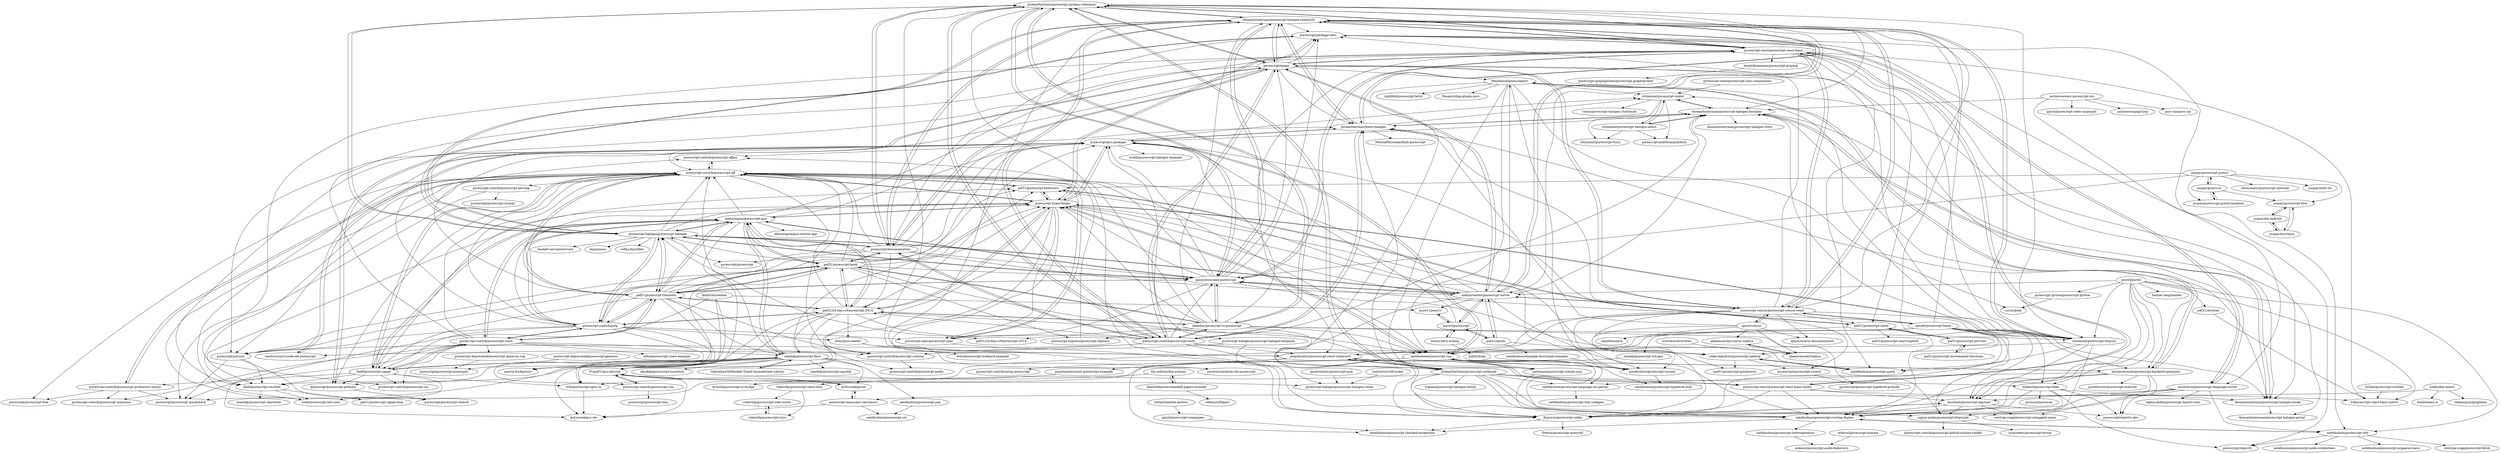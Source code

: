 digraph G {
"JordanMartinez/purescript-jordans-reference" -> "thomashoneyman/purescript-halogen-realworld"
"JordanMartinez/purescript-jordans-reference" -> "purescript-contrib/purescript-book"
"JordanMartinez/purescript-jordans-reference" -> "JordanMartinez/learn-halogen"
"JordanMartinez/purescript-jordans-reference" -> "purescript/spago"
"JordanMartinez/purescript-jordans-reference" -> "purescript-halogen/purescript-halogen"
"JordanMartinez/purescript-jordans-reference" -> "JordanMartinez/purescript-cookbook"
"JordanMartinez/purescript-jordans-reference" -> "purescript/documentation"
"JordanMartinez/purescript-jordans-reference" -> "purescript-react/purescript-react-basic"
"JordanMartinez/purescript-jordans-reference" -> "passy/awesome-purescript"
"JordanMartinez/purescript-jordans-reference" -> "purescript-concur/purescript-concur-react"
"JordanMartinez/purescript-jordans-reference" -> "citizennet/purescript-httpure"
"JordanMartinez/purescript-jordans-reference" -> "adkelley/javascript-to-purescript"
"JordanMartinez/purescript-jordans-reference" -> "Kamirus/purescript-selda"
"JordanMartinez/purescript-jordans-reference" -> "jonasbuntinx/purescript-react-realworld"
"JordanMartinez/purescript-jordans-reference" -> "andyarvanitis/purescript-native"
"paf31/purescript-purview" -> "paf31/purescript-incremental-functions"
"paf31/purescript-purview" -> "paf31/purescript-sdom"
"lettier/lambda-lantern" -> "ajnsit/purescript-companies"
"ajnsit/purescript-companies" -> "natefaubion/purescript-checked-exceptions"
"thomashoneyman/purescript-halogen-realworld" -> "JordanMartinez/purescript-jordans-reference"
"thomashoneyman/purescript-halogen-realworld" -> "purescript-halogen/purescript-halogen"
"thomashoneyman/purescript-halogen-realworld" -> "purescript/spago"
"thomashoneyman/purescript-halogen-realworld" -> "JordanMartinez/learn-halogen"
"thomashoneyman/purescript-halogen-realworld" -> "purescript-contrib/purescript-book"
"thomashoneyman/purescript-halogen-realworld" -> "thomashoneyman/purescript-halogen-formless"
"thomashoneyman/purescript-halogen-realworld" -> "purescript-react/purescript-react-basic"
"thomashoneyman/purescript-halogen-realworld" -> "purescript/documentation"
"thomashoneyman/purescript-halogen-realworld" -> "purescript-concur/purescript-concur-react"
"thomashoneyman/purescript-halogen-realworld" -> "citizennet/purescript-httpure"
"thomashoneyman/purescript-halogen-realworld" -> "jonasbuntinx/purescript-react-realworld"
"thomashoneyman/purescript-halogen-realworld" -> "andyarvanitis/purescript-native"
"thomashoneyman/purescript-halogen-realworld" -> "natefaubion/purescript-spork"
"thomashoneyman/purescript-halogen-realworld" -> "purescript/package-sets"
"thomashoneyman/purescript-halogen-realworld" -> "passy/awesome-purescript"
"JordanMartinez/learn-halogen" -> "JordanMartinez/purescript-jordans-reference"
"JordanMartinez/learn-halogen" -> "thomashoneyman/purescript-halogen-realworld"
"JordanMartinez/learn-halogen" -> "citizennet/purescript-ocelot"
"JordanMartinez/learn-halogen" -> "thomashoneyman/purescript-halogen-formless"
"JordanMartinez/learn-halogen" -> "thomashoneyman/purescript-halogen-hooks"
"JordanMartinez/learn-halogen" -> "purescript/psc-package"
"JordanMartinez/learn-halogen" -> "purescript-contrib/purescript-book"
"JordanMartinez/learn-halogen" -> "MonoidMusician/dhall-purescript" ["e"=1]
"nwolverson/purescript-language-server" -> "natefaubion/purescript-tidy"
"nwolverson/purescript-language-server" -> "purescript/package-sets"
"nwolverson/purescript-language-server" -> "hoodunit/purescript-payload"
"nwolverson/purescript-language-server" -> "Kamirus/purescript-selda"
"nwolverson/purescript-language-server" -> "sigma-andex/purescript-barlow-lens"
"nwolverson/purescript-language-server" -> "purescript/registry-dev"
"nwolverson/purescript-language-server" -> "natefaubion/purescript-routing-duplex"
"citizennet/purescript-halogen-select" -> "citizennet/purescript-fuzzy"
"citizennet/purescript-halogen-select" -> "citizennet/purescript-ocelot"
"citizennet/purescript-halogen-select" -> "purescript-polyform/polyform"
"citizennet/purescript-halogen-select" -> "thomashoneyman/purescript-halogen-formless"
"citizennet/purescript-ocelot" -> "citizennet/purescript-halogen-select"
"citizennet/purescript-ocelot" -> "purescript-polyform/polyform"
"citizennet/purescript-ocelot" -> "citizennet/purescript-fuzzy"
"citizennet/purescript-ocelot" -> "rnons/purescript-halogen-storybook"
"citizennet/purescript-ocelot" -> "thomashoneyman/purescript-halogen-formless"
"thomashoneyman/purescript-halogen-formless" -> "citizennet/purescript-halogen-select"
"thomashoneyman/purescript-halogen-formless" -> "thomashoneyman/purescript-halogen-hooks"
"thomashoneyman/purescript-halogen-formless" -> "citizennet/purescript-ocelot"
"thomashoneyman/purescript-halogen-formless" -> "thomashoneyman/purescript-halogen-store"
"thomashoneyman/purescript-halogen-formless" -> "JordanMartinez/learn-halogen"
"thomashoneyman/purescript-halogen-formless" -> "thomashoneyman/purescript-halogen-portal"
"pure-c/purec" -> "andyarvanitis/purescript-native"
"pure-c/purec" -> "purerl/purescript"
"pure-c/purec" -> "utkarshkukreti/purescript-hedwig"
"pure-c/purec" -> "natefaubion/example-functional-compiler"
"natefaubion/purescript-routing-duplex" -> "natefaubion/purescript-tidy"
"natefaubion/purescript-routing-duplex" -> "natefaubion/purescript-checked-exceptions"
"natefaubion/purescript-routing-duplex" -> "natefaubion/purescript-heterogeneous"
"purescript/spago" -> "thomashoneyman/purescript-halogen-realworld"
"purescript/spago" -> "purescript-halogen/purescript-halogen"
"purescript/spago" -> "JordanMartinez/purescript-jordans-reference"
"purescript/spago" -> "purescript/documentation"
"purescript/spago" -> "purescript/package-sets"
"purescript/spago" -> "purescript-concur/purescript-concur-react"
"purescript/spago" -> "nwolverson/purescript-language-server"
"purescript/spago" -> "andyarvanitis/purescript-native"
"purescript/spago" -> "purescript-react/purescript-react-basic"
"purescript/spago" -> "purescript-contrib/purescript-aff"
"purescript/spago" -> "purescript/pursuit"
"purescript/spago" -> "citizennet/purescript-httpure"
"purescript/spago" -> "JordanMartinez/learn-halogen"
"purescript/spago" -> "purescript-contrib/purescript-book"
"purescript/spago" -> "MaybeJustJames/zephyr"
"hoodunit/purescript-payload" -> "Kamirus/purescript-selda"
"hoodunit/purescript-payload" -> "rowtype-yoga/purescript-untagged-union"
"hoodunit/purescript-payload" -> "sigma-andex/purescript-httpurple"
"hoodunit/purescript-payload" -> "purescript/registry-dev"
"hoodunit/purescript-payload" -> "natefaubion/purescript-routing-duplex"
"easafe/purescript-flame" -> "purescript-concur/purescript-concur-react"
"easafe/purescript-flame" -> "natefaubion/purescript-spork"
"easafe/purescript-flame" -> "utkarshkukreti/purescript-hedwig"
"easafe/purescript-flame" -> "hoodunit/purescript-payload"
"easafe/purescript-flame" -> "jonasbuntinx/purescript-react-realworld"
"easafe/purescript-flame" -> "mikesol/purescript-deku"
"easafe/purescript-flame" -> "aristanetworks/purescript-backend-optimizer"
"easafe/purescript-flame" -> "sigma-andex/purescript-httpurple"
"easafe/purescript-flame" -> "minoki/purescript-tsd-gen"
"easafe/purescript-flame" -> "citizennet/purescript-httpure"
"easafe/purescript-flame" -> "thomashoneyman/purescript-halogen-realworld"
"easafe/purescript-flame" -> "passy/awesome-purescript"
"pkamenarsky/concur-replica" -> "pkamenarsky/replica"
"purescript-react/purescript-react-basic-hooks" -> "purescript-react/purescript-react-basic"
"purescript-react/purescript-react-basic-hooks" -> "hoodunit/purescript-payload"
"purescript-react/purescript-react-basic-hooks" -> "f-f/purescript-react-basic-native"
"purescript-react/purescript-react-basic-hooks" -> "jonasbuntinx/purescript-react-realworld"
"purescript-react/purescript-react-basic-hooks" -> "Kamirus/purescript-selda"
"purescript-react/purescript-react-basic-hooks" -> "natefaubion/purescript-routing-duplex"
"paf31/purescript-sdom" -> "paf31/purescript-behaviors"
"paf31/purescript-sdom" -> "paf31/purescript-purview"
"paf31/purescript-sdom" -> "paf31/purescript-react-explore"
"paf31/purescript-sdom" -> "natefaubion/purescript-routing-duplex"
"paf31/purescript-sdom" -> "purescript/purescript-quickcheck"
"hendrikniemann/purescript-graphql" -> "purescript-graphqlclient/purescript-graphqlclient"
"MaybeJustJames/zephyr" -> "natefaubion/purescript-routing-duplex"
"MaybeJustJames/zephyr" -> "natefaubion/purescript-run"
"MaybeJustJames/zephyr" -> "natefaubion/purescript-variant"
"MaybeJustJames/zephyr" -> "csicar/pskt"
"MaybeJustJames/zephyr" -> "citizennet/purescript-ocelot"
"MaybeJustJames/zephyr" -> "Pauan/rollup-plugin-purs"
"MaybeJustJames/zephyr" -> "aristanetworks/purescript-backend-optimizer"
"MaybeJustJames/zephyr" -> "thomashoneyman/purescript-halogen-hooks"
"MaybeJustJames/zephyr" -> "rightfold/purescript-fetch"
"MaybeJustJames/zephyr" -> "justinwoo/purescript-simple-json"
"juspay/purescript-presto" -> "juspay/presto-ui"
"juspay/purescript-presto" -> "juspay/purescript-presto-backend"
"juspay/purescript-presto" -> "restaumatic/purescript-specular"
"juspay/purescript-presto" -> "juspay/euler-hs" ["e"=1]
"juspay/purescript-presto" -> "paf31/purescript-behaviors"
"juspay/purescript-presto" -> "juspay/purescript-flow"
"juspay/purescript-presto" -> "passy/awesome-purescript"
"pkamenarsky/replica" -> "pkamenarsky/concur-replica"
"purescript-contrib/purescript-react" -> "paf31/purescript-thermite"
"purescript-contrib/purescript-react" -> "bodil/purescript-signal"
"purescript-contrib/purescript-react" -> "alexmingoia/purescript-pux"
"purescript-contrib/purescript-react" -> "purescript-contrib/purescript-aff"
"purescript-contrib/purescript-react" -> "purescript-contrib/purescript-routing"
"purescript-contrib/purescript-react" -> "purescript-contrib/pulp"
"purescript-contrib/purescript-react" -> "purescript/purescript-quickcheck"
"purescript-contrib/purescript-react" -> "ethul/purescript-react-example"
"purescript-contrib/purescript-react" -> "purescript-contrib/purescript-css"
"purescript-contrib/purescript-react" -> "purescript-react/purescript-react-basic"
"purescript-contrib/purescript-react" -> "purescript-contrib/purescript-argonaut"
"purescript-contrib/purescript-react" -> "purescript-deprecated/purescript-generics-rep"
"purescript-contrib/purescript-react" -> "sharkdp/purescript-flare"
"justinwoo/easy-purescript-nix" -> "nwolverson/purescript-language-server"
"justinwoo/easy-purescript-nix" -> "thomashoneyman/purescript-halogen-formless"
"justinwoo/easy-purescript-nix" -> "garyb/purescript-codec-argonaut"
"justinwoo/easy-purescript-nix" -> "justinwoo/spago2nix"
"justinwoo/easy-purescript-nix" -> "purs-nix/purs-nix"
"purescript-contrib/purescript-book" -> "JordanMartinez/purescript-jordans-reference"
"purescript-contrib/purescript-book" -> "thomashoneyman/purescript-halogen-realworld"
"purescript-contrib/purescript-book" -> "JordanMartinez/learn-halogen"
"purescript-contrib/purescript-book" -> "purescript/spago"
"purescript-contrib/purescript-book" -> "purescript/documentation"
"purescript-contrib/purescript-book" -> "purescript-halogen/purescript-halogen"
"purescript-contrib/purescript-book" -> "thomashoneyman/purescript-halogen-formless"
"purescript-contrib/purescript-book" -> "adkelley/javascript-to-purescript"
"purescript-contrib/purescript-book" -> "passy/awesome-purescript"
"purescript-contrib/purescript-book" -> "paf31/24-days-of-purescript-2016"
"purescript-contrib/purescript-book" -> "JordanMartinez/purescript-cookbook"
"purescript-contrib/purescript-book" -> "purescript/pursuit"
"purescript-contrib/purescript-book" -> "nwolverson/vscode-ide-purescript"
"purescript-contrib/purescript-book" -> "utkarshkukreti/purescript-hedwig"
"purescript-contrib/purescript-book" -> "jonasbuntinx/purescript-react-realworld"
"Kamirus/purescript-selda" -> "hoodunit/purescript-payload"
"Kamirus/purescript-selda" -> "natefaubion/purescript-checked-exceptions"
"Kamirus/purescript-selda" -> "Dretch/purescript-querydsl"
"purescript-concur/purescript-concur-react" -> "ajnsit/concur"
"purescript-concur/purescript-concur-react" -> "ajnsit/concur-documentation"
"purescript-concur/purescript-concur-react" -> "easafe/purescript-flame"
"purescript-concur/purescript-concur-react" -> "paf31/purescript-sdom"
"purescript-concur/purescript-concur-react" -> "natefaubion/purescript-run"
"purescript-concur/purescript-concur-react" -> "natefaubion/purescript-variant"
"purescript-concur/purescript-concur-react" -> "purescript/spago"
"purescript-concur/purescript-concur-react" -> "thomashoneyman/purescript-halogen-hooks"
"purescript-concur/purescript-concur-react" -> "thomashoneyman/purescript-halogen-realworld"
"purescript-concur/purescript-concur-react" -> "purescript/package-sets"
"purescript-concur/purescript-concur-react" -> "Kamirus/purescript-selda"
"purescript-concur/purescript-concur-react" -> "JordanMartinez/learn-halogen"
"purescript-concur/purescript-concur-react" -> "andyarvanitis/purescript-native"
"purescript-concur/purescript-concur-react" -> "purescript-react/purescript-react-basic"
"purescript-concur/purescript-concur-react" -> "jonasbuntinx/purescript-react-realworld"
"funkia/purescript-turbine" -> "f-f/purescript-react-basic-native"
"utkarshkukreti/purescript-hedwig" -> "natefaubion/purescript-spork"
"utkarshkukreti/purescript-hedwig" -> "purescript/purescript-record"
"utkarshkukreti/purescript-hedwig" -> "paf31/purescript-quickserve"
"purescript-react/purescript-react-basic" -> "purescript-react/purescript-react-basic-hooks"
"purescript-react/purescript-react-basic" -> "purescript/package-sets"
"purescript-react/purescript-react-basic" -> "thomashoneyman/purescript-halogen-realworld"
"purescript-react/purescript-react-basic" -> "hendrikniemann/purescript-graphql"
"purescript-react/purescript-react-basic" -> "JordanMartinez/purescript-jordans-reference"
"purescript-react/purescript-react-basic" -> "purescript/spago"
"purescript-react/purescript-react-basic" -> "f-f/purescript-react-basic-native"
"purescript-react/purescript-react-basic" -> "natefaubion/purescript-spork"
"purescript-react/purescript-react-basic" -> "passy/awesome-purescript"
"purescript-react/purescript-react-basic" -> "thomashoneyman/purescript-halogen-hooks"
"purescript-react/purescript-react-basic" -> "purescript-concur/purescript-concur-react"
"purescript-react/purescript-react-basic" -> "citizennet/purescript-httpure"
"purescript-react/purescript-react-basic" -> "jonasbuntinx/purescript-react-realworld"
"purescript-react/purescript-react-basic" -> "paf31/purescript-sdom"
"purescript-react/purescript-react-basic" -> "purescript-contrib/purescript-css"
"purescript-react/purescript-lumi-components" -> "citizennet/purescript-ocelot"
"juspay/presto-ui" -> "juspay/purescript-presto-backend"
"juspay/presto-ui" -> "juspay/purescript-presto"
"juspay/presto-ui" -> "juspay/purescript-flow"
"natefaubion/purescript-heterogeneous" -> "mikesol/purescript-audio-behaviors"
"purescript-contrib/purescript-parsing" -> "purescript/purescript-strings"
"purescript-contrib/purescript-parsing" -> "purescript/purescript-quickcheck"
"juspay/purescript-presto-backend" -> "juspay/presto-ui"
"minoki/purescript-tsd-gen" -> "m-bock/purescript-ts-bridge"
"jonasbuntinx/next-purescript-example" -> "m-bock/purescript-ts-bridge"
"purescript-deprecated/purescript-generics" -> "purescript/purescript-nonempty"
"frp-arduino/frp-arduino" -> "zrho/purescript-optic-ui"
"frp-arduino/frp-arduino" -> "beerendlauwers/haskell-papers-ereader"
"andyarvanitis/purescript-native" -> "pure-c/purec"
"andyarvanitis/purescript-native" -> "purescript-hyper/hyper"
"andyarvanitis/purescript-native" -> "pure11/pure11"
"andyarvanitis/purescript-native" -> "purescript/spago"
"andyarvanitis/purescript-native" -> "purescript-contrib/purescript-aff"
"andyarvanitis/purescript-native" -> "purescript-concur/purescript-concur-react"
"andyarvanitis/purescript-native" -> "MaybeJustJames/zephyr"
"andyarvanitis/purescript-native" -> "purescript-halogen/purescript-halogen"
"andyarvanitis/purescript-native" -> "thomashoneyman/purescript-halogen-realworld"
"andyarvanitis/purescript-native" -> "paf31/purescript-behaviors"
"andyarvanitis/purescript-native" -> "Kamirus/purescript-selda"
"andyarvanitis/purescript-native" -> "passy/awesome-purescript"
"andyarvanitis/purescript-native" -> "purerl/purescript"
"andyarvanitis/purescript-native" -> "thomashoneyman/purescript-halogen-formless"
"andyarvanitis/purescript-native" -> "natefaubion/purescript-routing-duplex"
"JordanMartinez/purescript-cookbook" -> "jonasbuntinx/purescript-react-realworld"
"JordanMartinez/purescript-cookbook" -> "natefaubion/purescript-routing-duplex"
"JordanMartinez/purescript-cookbook" -> "JordanMartinez/purescript-jordans-reference"
"JordanMartinez/purescript-cookbook" -> "robertdp/purescript-react-halo"
"JordanMartinez/purescript-cookbook" -> "Kamirus/purescript-selda"
"JordanMartinez/purescript-cookbook" -> "purescript-react/purescript-react-basic-hooks"
"JordanMartinez/purescript-cookbook" -> "srghma/purescript-halogen-nextjs"
"JordanMartinez/purescript-cookbook" -> "sigma-andex/purescript-httpurple"
"JordanMartinez/purescript-cookbook" -> "mikesol/purescript-deku"
"JordanMartinez/purescript-cookbook" -> "natefaubion/purescript-language-cst-parser"
"JordanMartinez/purescript-cookbook" -> "rowtype-yoga/purescript-untagged-union"
"JordanMartinez/purescript-cookbook" -> "JordanMartinez/learn-halogen"
"purescript-contrib/purescript-vim" -> "FrigoEU/psc-ide-vim"
"purescript-contrib/purescript-vim" -> "purescript/purescript-lists"
"lenary/idris-erlang" -> "szktty/bran"
"lenary/idris-erlang" -> "purerl/purescript"
"paf31/purescript-book" -> "paf31/24-days-of-purescript-2016"
"paf31/purescript-book" -> "purescript-contrib/pulp"
"paf31/purescript-book" -> "alexmingoia/purescript-pux"
"paf31/purescript-book" -> "paf31/purescript-thermite"
"paf31/purescript-book" -> "purescript/psc-package"
"paf31/purescript-book" -> "purescript/documentation"
"paf31/purescript-book" -> "purescript-hyper/hyper"
"paf31/purescript-book" -> "purescript-contrib/purescript-aff"
"paf31/purescript-book" -> "purescript/pursuit"
"paf31/purescript-book" -> "adkelley/javascript-to-purescript"
"paf31/purescript-book" -> "purescript-halogen/purescript-halogen"
"paf31/purescript-book" -> "justinwoo/purescript-simple-json"
"paf31/purescript-book" -> "passy/awesome-purescript"
"paf31/purescript-book" -> "purescript-contrib/purescript-vim"
"paf31/purescript-book" -> "purescript-express/purescript-express"
"purescript/pursuit" -> "purescript/purescript-control"
"purescript/pursuit" -> "purescript/purescript-quickcheck"
"purescript/pursuit" -> "bodil/purescript-smolder"
"bodil/purescript-signal" -> "purescript-contrib/purescript-aff"
"bodil/purescript-signal" -> "alexmingoia/purescript-pux"
"bodil/purescript-signal" -> "paf31/purescript-behaviors"
"bodil/purescript-signal" -> "purescript/purescript-prelude"
"bodil/purescript-signal" -> "zrho/purescript-optic-ui"
"bodil/purescript-signal" -> "bodil/purescript-test-unit"
"bodil/purescript-signal" -> "sharkdp/purescript-flare"
"bodil/purescript-signal" -> "bodil/purescript-smolder"
"bodil/purescript-signal" -> "purescript-contrib/purescript-css"
"bodil/purescript-signal" -> "purescript-contrib/purescript-profunctor-lenses"
"bodil/purescript-signal" -> "purescript-contrib/purescript-react"
"bodil/purescript-smolder" -> "sharkdp/purescript-ctprelude"
"bodil/purescript-smolder" -> "paf31/purescript-signal-loop"
"bodil/purescript-smolder" -> "bodil/purescript-test-unit"
"liveviews/liveviews" -> "pkamenarsky/replica"
"purescript-contrib/pulp" -> "alexmingoia/purescript-pux"
"purescript-contrib/pulp" -> "paf31/purescript-book"
"purescript-contrib/pulp" -> "paf31/purescript-thermite"
"purescript-contrib/pulp" -> "purescript-hyper/hyper"
"purescript-contrib/pulp" -> "purescript-halogen/purescript-halogen"
"purescript-contrib/pulp" -> "purescript/pursuit"
"purescript-contrib/pulp" -> "paf31/24-days-of-purescript-2016"
"purescript-contrib/pulp" -> "purescript-spec/purescript-spec"
"purescript-contrib/pulp" -> "FrigoEU/psc-ide-vim"
"purescript-contrib/pulp" -> "purescript/purescript-prelude"
"purescript-contrib/pulp" -> "bodil/purescript-signal"
"purescript-contrib/pulp" -> "purescript-contrib/purescript-aff"
"purescript-contrib/pulp" -> "ethul/purs-loader"
"purescript-contrib/pulp" -> "purescript-contrib/purescript-react"
"purescript-contrib/pulp" -> "purescript-contrib/purescript-affjax"
"ethul/purs-loader" -> "ethul/purescript-webpack-example"
"ethul/purs-loader" -> "nwolverson/atom-ide-purescript"
"purescript-express/purescript-express" -> "purescript-contrib/purescript-affjax"
"purerl/purerl" -> "natefaubion/purescript-routing-duplex"
"purerl/purerl" -> "mikesol/purescript-deku"
"purerl/purerl" -> "andyarvanitis/purescript-native"
"purerl/purerl" -> "aristanetworks/purescript-backend-optimizer"
"purerl/purerl" -> "citizennet/purescript-httpure"
"purerl/purerl" -> "hamler-lang/hamler" ["e"=1]
"purerl/purerl" -> "paf31/dovetail"
"purerl/purerl" -> "hoodunit/purescript-payload"
"purerl/purerl" -> "f-f/purescript-react-basic-native"
"purerl/purerl" -> "purescript-python/purescript-python"
"purerl/purerl" -> "natefaubion/purescript-tidy"
"paf31/purescript-behaviors" -> "paf31/purescript-sdom"
"paf31/purescript-behaviors" -> "purescript-hyper/hyper"
"paf31/purescript-behaviors" -> "purescript-contrib/purescript-aff"
"paf31/purescript-thermite" -> "alexmingoia/purescript-pux"
"paf31/purescript-thermite" -> "purescript-contrib/purescript-react"
"paf31/purescript-thermite" -> "purescript-contrib/purescript-aff"
"paf31/purescript-thermite" -> "purescript-halogen/purescript-halogen"
"paf31/purescript-thermite" -> "purescript-contrib/pulp"
"paf31/purescript-thermite" -> "purescript-contrib/purescript-routing"
"paf31/purescript-thermite" -> "purescript-hyper/hyper"
"paf31/purescript-thermite" -> "bodil/purescript-signal"
"paf31/purescript-thermite" -> "purescript/psc-package"
"paf31/purescript-thermite" -> "paf31/purescript-behaviors"
"paf31/purescript-thermite" -> "paf31/purescript-book"
"paf31/purescript-thermite" -> "sharkdp/purescript-flare"
"paf31/purescript-thermite" -> "passy/awesome-purescript"
"paf31/purescript-thermite" -> "FrigoEU/psc-ide-vim"
"paf31/purescript-thermite" -> "paf31/24-days-of-purescript-2016"
"jonasbuntinx/purescript-react-realworld" -> "JordanMartinez/purescript-cookbook"
"jonasbuntinx/purescript-react-realworld" -> "purescript-react/purescript-react-basic-hooks"
"jonasbuntinx/purescript-react-realworld" -> "jonasbuntinx/next-purescript-example"
"jonasbuntinx/purescript-react-realworld" -> "purescript-contrib/setup-purescript"
"thomashoneyman/purescript-halogen-hooks" -> "thomashoneyman/purescript-halogen-portal"
"thomashoneyman/purescript-halogen-hooks" -> "thomashoneyman/purescript-halogen-formless"
"purescript-python/purescript-python" -> "csicar/pskt"
"robertdp/purescript-web-router" -> "robertdp/purescript-wire"
"robertdp/purescript-wire" -> "robertdp/purescript-web-router"
"purescript-contrib/purescript-routing" -> "purescript-contrib/purescript-pathy"
"passy/awesome-purescript" -> "alexmingoia/purescript-pux"
"passy/awesome-purescript" -> "purescript-react/purescript-react-basic"
"passy/awesome-purescript" -> "JordanMartinez/purescript-jordans-reference"
"passy/awesome-purescript" -> "purescript-halogen/purescript-halogen"
"passy/awesome-purescript" -> "paf31/purescript-thermite"
"passy/awesome-purescript" -> "andyarvanitis/purescript-native"
"passy/awesome-purescript" -> "purescript-hyper/hyper"
"passy/awesome-purescript" -> "adkelley/javascript-to-purescript"
"passy/awesome-purescript" -> "thomashoneyman/purescript-halogen-realworld"
"passy/awesome-purescript" -> "purescript-contrib/purescript-aff"
"passy/awesome-purescript" -> "purescript/spago"
"passy/awesome-purescript" -> "natefaubion/purescript-spork"
"passy/awesome-purescript" -> "purescript/package-sets"
"passy/awesome-purescript" -> "purescript-spec/purescript-spec"
"passy/awesome-purescript" -> "purescript/psc-package"
"purescript-contrib/purescript-affjax" -> "purescript-contrib/purescript-aff"
"purescript-contrib/purescript-aff" -> "purescript-contrib/purescript-affjax"
"purescript-contrib/purescript-aff" -> "purescript-spec/purescript-spec"
"purescript-contrib/purescript-aff" -> "paf31/purescript-behaviors"
"purescript-contrib/purescript-aff" -> "purescript-contrib/purescript-profunctor-lenses"
"purescript-contrib/purescript-aff" -> "purescript-hyper/hyper"
"purescript-contrib/purescript-aff" -> "bodil/purescript-signal"
"purescript-contrib/purescript-aff" -> "natefaubion/purescript-run"
"purescript-contrib/purescript-aff" -> "purescript/purescript-prelude"
"purescript-contrib/purescript-aff" -> "bodil/purescript-test-unit"
"purescript-contrib/purescript-aff" -> "purescript-contrib/purescript-parsing"
"purescript-contrib/purescript-aff" -> "purescript/pursuit"
"purescript-contrib/purescript-aff" -> "purescript/purescript-free"
"purescript-contrib/purescript-aff" -> "bodil/purescript-smolder"
"purescript-contrib/purescript-aff" -> "purescript-contrib/purescript-pathy"
"purescript-contrib/purescript-aff" -> "paf31/purescript-thermite"
"purescript-halogen/purescript-halogen" -> "thomashoneyman/purescript-halogen-realworld"
"purescript-halogen/purescript-halogen" -> "alexmingoia/purescript-pux"
"purescript-halogen/purescript-halogen" -> "purescript/spago"
"purescript-halogen/purescript-halogen" -> "purescript/purescript" ["e"=1]
"purescript-halogen/purescript-halogen" -> "JordanMartinez/purescript-jordans-reference"
"purescript-halogen/purescript-halogen" -> "haskell-servant/servant" ["e"=1]
"purescript-halogen/purescript-halogen" -> "paf31/purescript-thermite"
"purescript-halogen/purescript-halogen" -> "purescript-contrib/purescript-aff"
"purescript-halogen/purescript-halogen" -> "purescript-contrib/pulp"
"purescript-halogen/purescript-halogen" -> "purescript/documentation"
"purescript-halogen/purescript-halogen" -> "dmjio/miso" ["e"=1]
"purescript-halogen/purescript-halogen" -> "andyarvanitis/purescript-native"
"purescript-halogen/purescript-halogen" -> "passy/awesome-purescript"
"purescript-halogen/purescript-halogen" -> "reflex-frp/reflex" ["e"=1]
"purescript-halogen/purescript-halogen" -> "purescript-hyper/hyper"
"bodil/ohai-emacs" -> "rdallasgray/graphene" ["e"=1]
"bodil/ohai-emacs" -> "bodil/emacs.d"
"bodil/ohai-emacs" -> "purescript-emacs/psc-ide-emacs"
"natefaubion/purescript-tidy" -> "natefaubion/purescript-argparse-basic"
"natefaubion/purescript-tidy" -> "rowtype-yoga/purescript-fetch"
"natefaubion/purescript-tidy" -> "natefaubion/purescript-node-workerbees"
"natefaubion/purescript-tidy" -> "purescript/registry"
"natefaubion/purescript-tidy" -> "natefaubion/purescript-routing-duplex"
"paf31/dovetail" -> "f-f/purescript-react-basic-native"
"purescript/purescript-prelude" -> "purescript/purescript-control"
"purescript/purescript-prelude" -> "purescript/package-sets"
"natefaubion/example-functional-compiler" -> "natefaubion/purescript-language-cst-parser"
"mikesol/purescript-ocarina" -> "mikesol/purescript-audio-behaviors"
"natefaubion/purescript-language-cst-parser" -> "natefaubion/purescript-tidy-codegen"
"felixSchl/neodoc" -> "kritzcreek/psc-ide"
"felixSchl/neodoc" -> "FrigoEU/psc-ide-vim"
"felixSchl/neodoc" -> "pure11/pure11"
"felixSchl/neodoc" -> "metrix-frs/baresto"
"purescript-spec/purescript-spec" -> "purescript-contrib/purescript-aff"
"purescript-spec/purescript-spec" -> "Kamirus/purescript-selda"
"robertdp/purescript-react-halo" -> "robertdp/purescript-web-router"
"robertdp/purescript-react-halo" -> "robertdp/purescript-wire"
"purescript-contrib/purescript-profunctor-lenses" -> "purescript-contrib/purescript-aff"
"purescript-contrib/purescript-profunctor-lenses" -> "purescript-contrib/purescript-argonaut"
"purescript-contrib/purescript-profunctor-lenses" -> "purescript/purescript-quickcheck"
"purescript-contrib/purescript-profunctor-lenses" -> "purescript/purescript-free"
"zrho/purescript-optic-ui" -> "kritzcreek/psc-ide"
"beerendlauwers/haskell-papers-ereader" -> "robbinch/Papers"
"beerendlauwers/haskell-papers-ereader" -> "frp-arduino/frp-arduino"
"sharkdp/purescript-flare" -> "natefaubion/purescript-psa"
"sharkdp/purescript-flare" -> "paf31/purescript-behaviors"
"sharkdp/purescript-flare" -> "bodil/purescript-signal"
"sharkdp/purescript-flare" -> "alexmingoia/purescript-pux"
"sharkdp/purescript-flare" -> "zrho/purescript-optic-ui"
"sharkdp/purescript-flare" -> "sharkdp/purescript-sparkle"
"sharkdp/purescript-flare" -> "kritzcreek/pscid"
"sharkdp/purescript-flare" -> "kritzcreek/psc-ide"
"sharkdp/purescript-flare" -> "bodil/purescript-smolder"
"sharkdp/purescript-flare" -> "sharkdp/purescript-isometric"
"sharkdp/purescript-flare" -> "nwolverson/atom-ide-purescript"
"sharkdp/purescript-flare" -> "FrigoEU/psc-ide-vim"
"sharkdp/purescript-flare" -> "Gabriella439/Haskell-Typed-Spreadsheet-Library"
"sharkdp/purescript-flare" -> "metrix-frs/baresto"
"sharkdp/purescript-flare" -> "purescript-contrib/purescript-aff"
"natefaubion/purescript-psa" -> "natefaubion/purescript-cst"
"pure11/pure11" -> "purerl/purescript"
"sigma-andex/purescript-httpurple" -> "nsaunders/purescript-tecton"
"sigma-andex/purescript-httpurple" -> "purescript-contrib/purescript-github-actions-toolkit"
"mikesol/purescript-deku" -> "sigma-andex/purescript-httpurple"
"mikesol/purescript-deku" -> "thomashoneyman/purescript-halogen-hooks"
"mikesol/purescript-deku" -> "purescript/registry"
"mikesol/purescript-deku" -> "natefaubion/purescript-routing-duplex"
"mikesol/purescript-deku" -> "purescript/registry-dev"
"mikesol/purescript-deku" -> "purescm/purescm"
"purescript-halogen/purescript-halogen-template" -> "purescript-halogen/purescript-halogen-vdom"
"purescript-halogen/purescript-halogen-template" -> "purescript-contrib/purescript-routing"
"Gabriella439/Haskell-Typed-Spreadsheet-Library" -> "sharkdp/purescript-flare"
"nwolverson/vscode-ide-purescript" -> "purescript/psc-package"
"purescript-emacs/psc-ide-emacs" -> "kritzcreek/pscid"
"purescript-emacs/psc-ide-emacs" -> "kritzcreek/psc-ide"
"purescript-emacs/psc-ide-emacs" -> "natefaubion/purescript-cst"
"FrigoEU/psc-ide-vim" -> "purescript-contrib/purescript-vim"
"FrigoEU/psc-ide-vim" -> "purescript-halogen/purescript-halogen-vdom"
"FrigoEU/psc-ide-vim" -> "kritzcreek/pscid"
"FrigoEU/psc-ide-vim" -> "kritzcreek/psc-ide"
"aristanetworks/purescript-backend-optimizer" -> "natefaubion/purescript-run"
"aristanetworks/purescript-backend-optimizer" -> "purescript/registry-dev"
"aristanetworks/purescript-backend-optimizer" -> "hoodunit/purescript-payload"
"aristanetworks/purescript-backend-optimizer" -> "purefunctor/purescript-analyzer"
"aristanetworks/purescript-backend-optimizer" -> "natefaubion/purescript-routing-duplex"
"aristanetworks/purescript-backend-optimizer" -> "MaybeJustJames/zephyr"
"aristanetworks/purescript-backend-optimizer" -> "thomashoneyman/purescript-halogen-formless"
"aristanetworks/purescript-backend-optimizer" -> "natefaubion/purescript-language-cst-parser"
"aristanetworks/purescript-backend-optimizer" -> "rowtype-yoga/purescript-untagged-union"
"alexmingoia/purescript-pux" -> "paf31/purescript-thermite"
"alexmingoia/purescript-pux" -> "purescript-halogen/purescript-halogen"
"alexmingoia/purescript-pux" -> "purescript-hyper/hyper"
"alexmingoia/purescript-pux" -> "purescript-contrib/pulp"
"alexmingoia/purescript-pux" -> "bodil/purescript-signal"
"alexmingoia/purescript-pux" -> "sharkdp/purescript-flare"
"alexmingoia/purescript-pux" -> "paf31/24-days-of-purescript-2016"
"alexmingoia/purescript-pux" -> "alexmingoia/pux-starter-app"
"alexmingoia/purescript-pux" -> "purescript-contrib/purescript-aff"
"alexmingoia/purescript-pux" -> "passy/awesome-purescript"
"alexmingoia/purescript-pux" -> "paf31/purescript-book"
"alexmingoia/purescript-pux" -> "purescript/psc-package"
"alexmingoia/purescript-pux" -> "purescript-contrib/purescript-react"
"alexmingoia/purescript-pux" -> "purescript-react/purescript-react-basic"
"alexmingoia/purescript-pux" -> "FrigoEU/psc-ide-vim"
"kritzcreek/pscid" -> "purescript-emacs/psc-ide-emacs"
"kritzcreek/pscid" -> "FrigoEU/psc-ide-vim"
"purerl/purescript" -> "pure11/pure11"
"purerl/purescript" -> "pure-c/purec"
"purerl/purescript" -> "lenary/idris-erlang"
"purerl/purescript" -> "purescript/psc-package"
"purerl/purescript" -> "andyarvanitis/purescript-native"
"purescript/package-sets" -> "nwolverson/purescript-language-server"
"purescript/package-sets" -> "purescript-hyper/hyper"
"purescript/package-sets" -> "purescript/purescript-prelude"
"purescript/package-sets" -> "purescript/registry"
"purescript/package-sets" -> "purescript-react/purescript-react-basic"
"purescript/package-sets" -> "natefaubion/purescript-tidy"
"purescript-deprecated/purescript-generics-rep" -> "purescript/purescript-nonempty"
"purescript/documentation" -> "purescript/spago"
"purescript/documentation" -> "thomashoneyman/purescript-halogen-realworld"
"purescript/documentation" -> "JordanMartinez/purescript-jordans-reference"
"purescript/documentation" -> "purescript-halogen/purescript-halogen"
"purescript/documentation" -> "paf31/purescript-book"
"purescript/documentation" -> "purescript-contrib/purescript-book"
"purescript/documentation" -> "purescript/psc-package"
"purescript/documentation" -> "purescript/purescript" ["e"=1]
"purescript/documentation" -> "paf31/24-days-of-purescript-2016"
"purescript/documentation" -> "purescript-contrib/purescript-aff"
"purescript/documentation" -> "passy/awesome-purescript"
"purescript/documentation" -> "purescript/package-sets"
"purescript/documentation" -> "purescript/pursuit"
"purescript/documentation" -> "JordanMartinez/learn-halogen"
"purescript/documentation" -> "andyarvanitis/purescript-native"
"paf31/24-days-of-purescript-2016" -> "paf31/purescript-book"
"paf31/24-days-of-purescript-2016" -> "alexmingoia/purescript-pux"
"paf31/24-days-of-purescript-2016" -> "purescript-hyper/hyper"
"paf31/24-days-of-purescript-2016" -> "FrigoEU/psc-ide-vim"
"paf31/24-days-of-purescript-2016" -> "purescript-contrib/pulp"
"paf31/24-days-of-purescript-2016" -> "adkelley/javascript-to-purescript"
"paf31/24-days-of-purescript-2016" -> "ethul/purs-loader"
"paf31/24-days-of-purescript-2016" -> "sharkdp/purescript-flare"
"paf31/24-days-of-purescript-2016" -> "purescript/psc-package"
"paf31/24-days-of-purescript-2016" -> "bodil/purescript-test-unit"
"paf31/24-days-of-purescript-2016" -> "purescript-contrib/purescript-aff"
"paf31/24-days-of-purescript-2016" -> "paf31/purescript-thermite"
"paf31/24-days-of-purescript-2016" -> "zrho/purescript-optic-ui"
"paf31/24-days-of-purescript-2016" -> "paf31/24-days-of-purescript-2014"
"paf31/24-days-of-purescript-2016" -> "natefaubion/purescript-run"
"jacobstanley/purescript-jack" -> "purescript-halogen/purescript-halogen-vdom"
"purescript-hyper/hyper" -> "paf31/purescript-behaviors"
"purescript-hyper/hyper" -> "alexmingoia/purescript-pux"
"purescript-hyper/hyper" -> "purescript-contrib/purescript-aff"
"purescript-hyper/hyper" -> "natefaubion/purescript-run"
"purescript-hyper/hyper" -> "purescript/psc-package"
"purescript-hyper/hyper" -> "purescript/package-sets"
"purescript-hyper/hyper" -> "bodil/purescript-smolder"
"purescript-hyper/hyper" -> "citizennet/purescript-httpure"
"purescript-hyper/hyper" -> "paf31/purescript-quickserve"
"purescript-hyper/hyper" -> "purescript-spec/purescript-spec"
"purescript-hyper/hyper" -> "FrigoEU/psc-ide-vim"
"purescript-hyper/hyper" -> "natefaubion/purescript-variant"
"purescript-hyper/hyper" -> "purescript-contrib/purescript-routing"
"purescript-hyper/hyper" -> "paf31/24-days-of-purescript-2016"
"purescript-hyper/hyper" -> "Kamirus/purescript-selda"
"purescript/psc-package" -> "natefaubion/purescript-run"
"purescript/psc-package" -> "purescript-hyper/hyper"
"purescript/psc-package" -> "thomashoneyman/purescript-halogen-formless"
"purescript/psc-package" -> "citizennet/purescript-ocelot"
"purescript/psc-package" -> "bodil/purescript-smolder"
"purescript/psc-package" -> "purescript-halogen/purescript-halogen-template"
"purescript/psc-package" -> "purescript-contrib/purescript-affjax"
"purescript/psc-package" -> "bodil/purescript-test-unit"
"purescript/psc-package" -> "purescript/purescript-record"
"purescript/psc-package" -> "JordanMartinez/learn-halogen"
"purescript/psc-package" -> "nwolverson/vscode-ide-purescript"
"purescript/psc-package" -> "eviefp/purescript-halogen-example"
"paf31/purescript-incremental-functions" -> "paf31/purescript-purview"
"justinwoo/vidtracker" -> "purescript-halogen/purescript-halogen-vdom"
"natefaubion/purescript-run" -> "natefaubion/purescript-variant"
"natefaubion/purescript-run" -> "natefaubion/purescript-checked-exceptions"
"natefaubion/purescript-run" -> "justinwoo/purescript-simple-json"
"natefaubion/purescript-run" -> "natefaubion/purescript-routing-duplex"
"natefaubion/purescript-run" -> "aristanetworks/purescript-backend-optimizer"
"natefaubion/purescript-run" -> "purescript-hyper/hyper"
"natefaubion/purescript-run" -> "purescript/psc-package"
"natefaubion/purescript-run" -> "natefaubion/purescript-typelevel-eval"
"natefaubion/purescript-spork" -> "utkarshkukreti/purescript-hedwig"
"adkelley/javascript-to-purescript" -> "paf31/24-days-of-purescript-2016"
"adkelley/javascript-to-purescript" -> "passy/awesome-purescript"
"adkelley/javascript-to-purescript" -> "JordanMartinez/purescript-jordans-reference"
"adkelley/javascript-to-purescript" -> "paf31/purescript-book"
"adkelley/javascript-to-purescript" -> "purescript/psc-package"
"adkelley/javascript-to-purescript" -> "JordanMartinez/purescript-cookbook"
"adkelley/javascript-to-purescript" -> "paf31/24-days-of-purescript-2014"
"adkelley/javascript-to-purescript" -> "purescript-express/purescript-express"
"adkelley/javascript-to-purescript" -> "purescript-contrib/purescript-book"
"adkelley/javascript-to-purescript" -> "purescript-contrib/purescript-aff"
"adkelley/javascript-to-purescript" -> "purescript-hyper/hyper"
"adkelley/javascript-to-purescript" -> "thomashoneyman/purescript-halogen-realworld"
"adkelley/javascript-to-purescript" -> "citizennet/purescript-httpure"
"adkelley/javascript-to-purescript" -> "sigma-andex/purescript-httpurple"
"adkelley/javascript-to-purescript" -> "natefaubion/purescript-run"
"natefaubion/purescript-variant" -> "natefaubion/purescript-run"
"natefaubion/purescript-variant" -> "natefaubion/purescript-typelevel-eval"
"citizennet/purescript-httpure" -> "Kamirus/purescript-selda"
"citizennet/purescript-httpure" -> "hoodunit/purescript-payload"
"citizennet/purescript-httpure" -> "sigma-andex/purescript-httpurple"
"citizennet/purescript-httpure" -> "purescript-hyper/hyper"
"citizennet/purescript-httpure" -> "citizennet/purescript-ocelot"
"citizennet/purescript-httpure" -> "natefaubion/purescript-run"
"citizennet/purescript-httpure" -> "thomashoneyman/purescript-halogen-realworld"
"citizennet/purescript-httpure" -> "thomashoneyman/purescript-halogen-formless"
"ajnsit/concur" -> "purescript-concur/purescript-concur-react"
"ajnsit/concur" -> "ajnsit/concur-documentation"
"ajnsit/concur" -> "pkamenarsky/replica"
"ajnsit/concur" -> "pkamenarsky/concur-replica"
"ajnsit/concur" -> "natefaubion/purescript-variant"
"ajnsit/concur" -> "JordanMartinez/learn-halogen"
"ajnsit/concur" -> "nmattia/snack" ["e"=1]
"juspay/dui-android" -> "juspay/mystique"
"juspay/dui-android" -> "juspay/purescript-flow"
"juspay/mystique" -> "juspay/dui-android"
"juspay/mystique" -> "juspay/purescript-flow"
"purescript/purescript-record" -> "purescript/purescript-typelevel-prelude"
"justinwoo/purescript-simple-json" -> "natefaubion/purescript-routing-duplex"
"juspay/purescript-flow" -> "juspay/mystique"
"juspay/purescript-flow" -> "juspay/dui-android"
"JordanMartinez/purescript-jordans-reference" ["l"="-20.577,-19.214"]
"thomashoneyman/purescript-halogen-realworld" ["l"="-20.56,-19.209"]
"purescript-contrib/purescript-book" ["l"="-20.544,-19.202"]
"JordanMartinez/learn-halogen" ["l"="-20.546,-19.225"]
"purescript/spago" ["l"="-20.577,-19.197"]
"purescript-halogen/purescript-halogen" ["l"="-20.548,-19.162"]
"JordanMartinez/purescript-cookbook" ["l"="-20.584,-19.261"]
"purescript/documentation" ["l"="-20.537,-19.182"]
"purescript-react/purescript-react-basic" ["l"="-20.595,-19.204"]
"passy/awesome-purescript" ["l"="-20.577,-19.177"]
"purescript-concur/purescript-concur-react" ["l"="-20.588,-19.228"]
"citizennet/purescript-httpure" ["l"="-20.555,-19.237"]
"adkelley/javascript-to-purescript" ["l"="-20.554,-19.185"]
"Kamirus/purescript-selda" ["l"="-20.587,-19.244"]
"jonasbuntinx/purescript-react-realworld" ["l"="-20.614,-19.241"]
"andyarvanitis/purescript-native" ["l"="-20.527,-19.21"]
"paf31/purescript-purview" ["l"="-20.438,-19.183"]
"paf31/purescript-incremental-functions" ["l"="-20.402,-19.179"]
"paf31/purescript-sdom" ["l"="-20.512,-19.19"]
"lettier/lambda-lantern" ["l"="-20.513,-19.438"]
"ajnsit/purescript-companies" ["l"="-20.533,-19.394"]
"natefaubion/purescript-checked-exceptions" ["l"="-20.565,-19.312"]
"thomashoneyman/purescript-halogen-formless" ["l"="-20.524,-19.25"]
"natefaubion/purescript-spork" ["l"="-20.53,-19.23"]
"purescript/package-sets" ["l"="-20.611,-19.209"]
"citizennet/purescript-ocelot" ["l"="-20.49,-19.249"]
"thomashoneyman/purescript-halogen-hooks" ["l"="-20.547,-19.256"]
"purescript/psc-package" ["l"="-20.52,-19.166"]
"MonoidMusician/dhall-purescript" ["l"="-20.804,-20.695"]
"nwolverson/purescript-language-server" ["l"="-20.608,-19.275"]
"natefaubion/purescript-tidy" ["l"="-20.608,-19.293"]
"hoodunit/purescript-payload" ["l"="-20.578,-19.277"]
"sigma-andex/purescript-barlow-lens" ["l"="-20.645,-19.299"]
"purescript/registry-dev" ["l"="-20.595,-19.311"]
"natefaubion/purescript-routing-duplex" ["l"="-20.563,-19.275"]
"citizennet/purescript-halogen-select" ["l"="-20.483,-19.265"]
"citizennet/purescript-fuzzy" ["l"="-20.463,-19.27"]
"purescript-polyform/polyform" ["l"="-20.458,-19.258"]
"rnons/purescript-halogen-storybook" ["l"="-20.439,-19.257"]
"thomashoneyman/purescript-halogen-store" ["l"="-20.486,-19.283"]
"thomashoneyman/purescript-halogen-portal" ["l"="-20.51,-19.275"]
"pure-c/purec" ["l"="-20.469,-19.229"]
"purerl/purescript" ["l"="-20.458,-19.2"]
"utkarshkukreti/purescript-hedwig" ["l"="-20.496,-19.217"]
"natefaubion/example-functional-compiler" ["l"="-20.459,-19.285"]
"natefaubion/purescript-heterogeneous" ["l"="-20.557,-19.364"]
"purescript-contrib/purescript-aff" ["l"="-20.575,-19.138"]
"purescript/pursuit" ["l"="-20.589,-19.153"]
"MaybeJustJames/zephyr" ["l"="-20.524,-19.266"]
"rowtype-yoga/purescript-untagged-union" ["l"="-20.568,-19.295"]
"sigma-andex/purescript-httpurple" ["l"="-20.551,-19.269"]
"easafe/purescript-flame" ["l"="-20.57,-19.25"]
"mikesol/purescript-deku" ["l"="-20.587,-19.292"]
"aristanetworks/purescript-backend-optimizer" ["l"="-20.544,-19.283"]
"minoki/purescript-tsd-gen" ["l"="-20.655,-19.283"]
"pkamenarsky/concur-replica" ["l"="-20.718,-19.253"]
"pkamenarsky/replica" ["l"="-20.741,-19.262"]
"purescript-react/purescript-react-basic-hooks" ["l"="-20.606,-19.257"]
"f-f/purescript-react-basic-native" ["l"="-20.582,-19.307"]
"paf31/purescript-behaviors" ["l"="-20.563,-19.145"]
"paf31/purescript-react-explore" ["l"="-20.436,-19.213"]
"purescript/purescript-quickcheck" ["l"="-20.594,-19.129"]
"hendrikniemann/purescript-graphql" ["l"="-20.679,-19.194"]
"purescript-graphqlclient/purescript-graphqlclient" ["l"="-20.714,-19.193"]
"natefaubion/purescript-run" ["l"="-20.56,-19.225"]
"natefaubion/purescript-variant" ["l"="-20.605,-19.228"]
"csicar/pskt" ["l"="-20.497,-19.331"]
"Pauan/rollup-plugin-purs" ["l"="-20.469,-19.309"]
"rightfold/purescript-fetch" ["l"="-20.489,-19.303"]
"justinwoo/purescript-simple-json" ["l"="-20.513,-19.236"]
"juspay/purescript-presto" ["l"="-20.679,-19.129"]
"juspay/presto-ui" ["l"="-20.711,-19.126"]
"juspay/purescript-presto-backend" ["l"="-20.707,-19.11"]
"restaumatic/purescript-specular" ["l"="-20.73,-19.095"]
"juspay/euler-hs" ["l"="-20.987,-19.889"]
"juspay/purescript-flow" ["l"="-20.731,-19.126"]
"purescript-contrib/purescript-react" ["l"="-20.599,-19.103"]
"paf31/purescript-thermite" ["l"="-20.561,-19.129"]
"bodil/purescript-signal" ["l"="-20.572,-19.099"]
"alexmingoia/purescript-pux" ["l"="-20.557,-19.115"]
"purescript-contrib/purescript-routing" ["l"="-20.587,-19.086"]
"purescript-contrib/pulp" ["l"="-20.58,-19.119"]
"ethul/purescript-react-example" ["l"="-20.635,-19.063"]
"purescript-contrib/purescript-css" ["l"="-20.625,-19.129"]
"purescript-contrib/purescript-argonaut" ["l"="-20.642,-19.084"]
"purescript-deprecated/purescript-generics-rep" ["l"="-20.658,-19.055"]
"sharkdp/purescript-flare" ["l"="-20.547,-19.067"]
"justinwoo/easy-purescript-nix" ["l"="-20.597,-19.345"]
"garyb/purescript-codec-argonaut" ["l"="-20.623,-19.373"]
"justinwoo/spago2nix" ["l"="-20.599,-19.388"]
"purs-nix/purs-nix" ["l"="-20.622,-19.395"]
"paf31/24-days-of-purescript-2016" ["l"="-20.543,-19.131"]
"nwolverson/vscode-ide-purescript" ["l"="-20.485,-19.167"]
"Dretch/purescript-querydsl" ["l"="-20.631,-19.256"]
"ajnsit/concur" ["l"="-20.653,-19.24"]
"ajnsit/concur-documentation" ["l"="-20.655,-19.217"]
"funkia/purescript-turbine" ["l"="-20.585,-19.365"]
"purescript/purescript-record" ["l"="-20.456,-19.177"]
"paf31/purescript-quickserve" ["l"="-20.492,-19.189"]
"purescript-react/purescript-lumi-components" ["l"="-20.426,-19.281"]
"mikesol/purescript-audio-behaviors" ["l"="-20.563,-19.416"]
"purescript-contrib/purescript-parsing" ["l"="-20.513,-19.102"]
"purescript/purescript-strings" ["l"="-20.455,-19.098"]
"m-bock/purescript-ts-bridge" ["l"="-20.69,-19.292"]
"jonasbuntinx/next-purescript-example" ["l"="-20.676,-19.27"]
"purescript-deprecated/purescript-generics" ["l"="-20.707,-19.009"]
"purescript/purescript-nonempty" ["l"="-20.687,-19.028"]
"frp-arduino/frp-arduino" ["l"="-20.429,-18.995"]
"zrho/purescript-optic-ui" ["l"="-20.509,-19.058"]
"beerendlauwers/haskell-papers-ereader" ["l"="-20.398,-18.97"]
"purescript-hyper/hyper" ["l"="-20.565,-19.165"]
"pure11/pure11" ["l"="-20.452,-19.157"]
"robertdp/purescript-react-halo" ["l"="-20.652,-19.312"]
"srghma/purescript-halogen-nextjs" ["l"="-20.626,-19.292"]
"natefaubion/purescript-language-cst-parser" ["l"="-20.507,-19.3"]
"purescript-contrib/purescript-vim" ["l"="-20.489,-19.083"]
"FrigoEU/psc-ide-vim" ["l"="-20.527,-19.079"]
"purescript/purescript-lists" ["l"="-20.441,-19.056"]
"lenary/idris-erlang" ["l"="-20.398,-19.212"]
"szktty/bran" ["l"="-20.357,-19.218"]
"paf31/purescript-book" ["l"="-20.534,-19.145"]
"purescript-express/purescript-express" ["l"="-20.493,-19.135"]
"purescript/purescript-control" ["l"="-20.649,-19.153"]
"bodil/purescript-smolder" ["l"="-20.546,-19.103"]
"purescript/purescript-prelude" ["l"="-20.623,-19.151"]
"bodil/purescript-test-unit" ["l"="-20.53,-19.111"]
"purescript-contrib/purescript-profunctor-lenses" ["l"="-20.621,-19.106"]
"sharkdp/purescript-ctprelude" ["l"="-20.53,-19.052"]
"paf31/purescript-signal-loop" ["l"="-20.512,-19.082"]
"liveviews/liveviews" ["l"="-20.799,-19.28"]
"purescript-spec/purescript-spec" ["l"="-20.606,-19.167"]
"ethul/purs-loader" ["l"="-20.602,-19.059"]
"purescript-contrib/purescript-affjax" ["l"="-20.521,-19.126"]
"ethul/purescript-webpack-example" ["l"="-20.633,-19.02"]
"nwolverson/atom-ide-purescript" ["l"="-20.594,-19.024"]
"purerl/purerl" ["l"="-20.55,-19.303"]
"hamler-lang/hamler" ["l"="3.206,15.254"]
"paf31/dovetail" ["l"="-20.561,-19.341"]
"purescript-python/purescript-python" ["l"="-20.51,-19.356"]
"purescript-contrib/setup-purescript" ["l"="-20.676,-19.246"]
"robertdp/purescript-web-router" ["l"="-20.673,-19.337"]
"robertdp/purescript-wire" ["l"="-20.68,-19.325"]
"purescript-contrib/purescript-pathy" ["l"="-20.608,-19.084"]
"purescript/purescript-free" ["l"="-20.645,-19.109"]
"purescript/purescript" ["l"="-20.984,-20.246"]
"haskell-servant/servant" ["l"="-20.806,-20.154"]
"dmjio/miso" ["l"="-20.828,-20.195"]
"reflex-frp/reflex" ["l"="-20.758,-20.094"]
"bodil/ohai-emacs" ["l"="-20.468,-18.918"]
"rdallasgray/graphene" ["l"="-16.842,-12.119"]
"bodil/emacs.d" ["l"="-20.458,-18.883"]
"purescript-emacs/psc-ide-emacs" ["l"="-20.487,-18.985"]
"natefaubion/purescript-argparse-basic" ["l"="-20.623,-19.324"]
"rowtype-yoga/purescript-fetch" ["l"="-20.641,-19.329"]
"natefaubion/purescript-node-workerbees" ["l"="-20.633,-19.315"]
"purescript/registry" ["l"="-20.629,-19.27"]
"mikesol/purescript-ocarina" ["l"="-20.565,-19.45"]
"natefaubion/purescript-tidy-codegen" ["l"="-20.475,-19.335"]
"felixSchl/neodoc" ["l"="-20.462,-19.074"]
"kritzcreek/psc-ide" ["l"="-20.496,-19.042"]
"metrix-frs/baresto" ["l"="-20.486,-19.056"]
"robbinch/Papers" ["l"="-20.375,-18.953"]
"natefaubion/purescript-psa" ["l"="-20.52,-18.996"]
"sharkdp/purescript-sparkle" ["l"="-20.547,-19.003"]
"kritzcreek/pscid" ["l"="-20.509,-19.025"]
"sharkdp/purescript-isometric" ["l"="-20.563,-19.027"]
"Gabriella439/Haskell-Typed-Spreadsheet-Library" ["l"="-20.538,-19.027"]
"natefaubion/purescript-cst" ["l"="-20.504,-18.966"]
"nsaunders/purescript-tecton" ["l"="-20.526,-19.316"]
"purescript-contrib/purescript-github-actions-toolkit" ["l"="-20.524,-19.297"]
"purescm/purescm" ["l"="-20.622,-19.341"]
"purescript-halogen/purescript-halogen-template" ["l"="-20.565,-19.067"]
"purescript-halogen/purescript-halogen-vdom" ["l"="-20.568,-19.011"]
"purefunctor/purescript-analyzer" ["l"="-20.527,-19.335"]
"alexmingoia/pux-starter-app" ["l"="-20.578,-19.048"]
"paf31/24-days-of-purescript-2014" ["l"="-20.512,-19.146"]
"jacobstanley/purescript-jack" ["l"="-20.568,-18.969"]
"eviefp/purescript-halogen-example" ["l"="-20.463,-19.135"]
"justinwoo/vidtracker" ["l"="-20.594,-18.97"]
"natefaubion/purescript-typelevel-eval" ["l"="-20.628,-19.221"]
"nmattia/snack" ["l"="-20.652,-20.198"]
"juspay/dui-android" ["l"="-20.752,-19.131"]
"juspay/mystique" ["l"="-20.751,-19.118"]
"purescript/purescript-typelevel-prelude" ["l"="-20.405,-19.154"]
}
